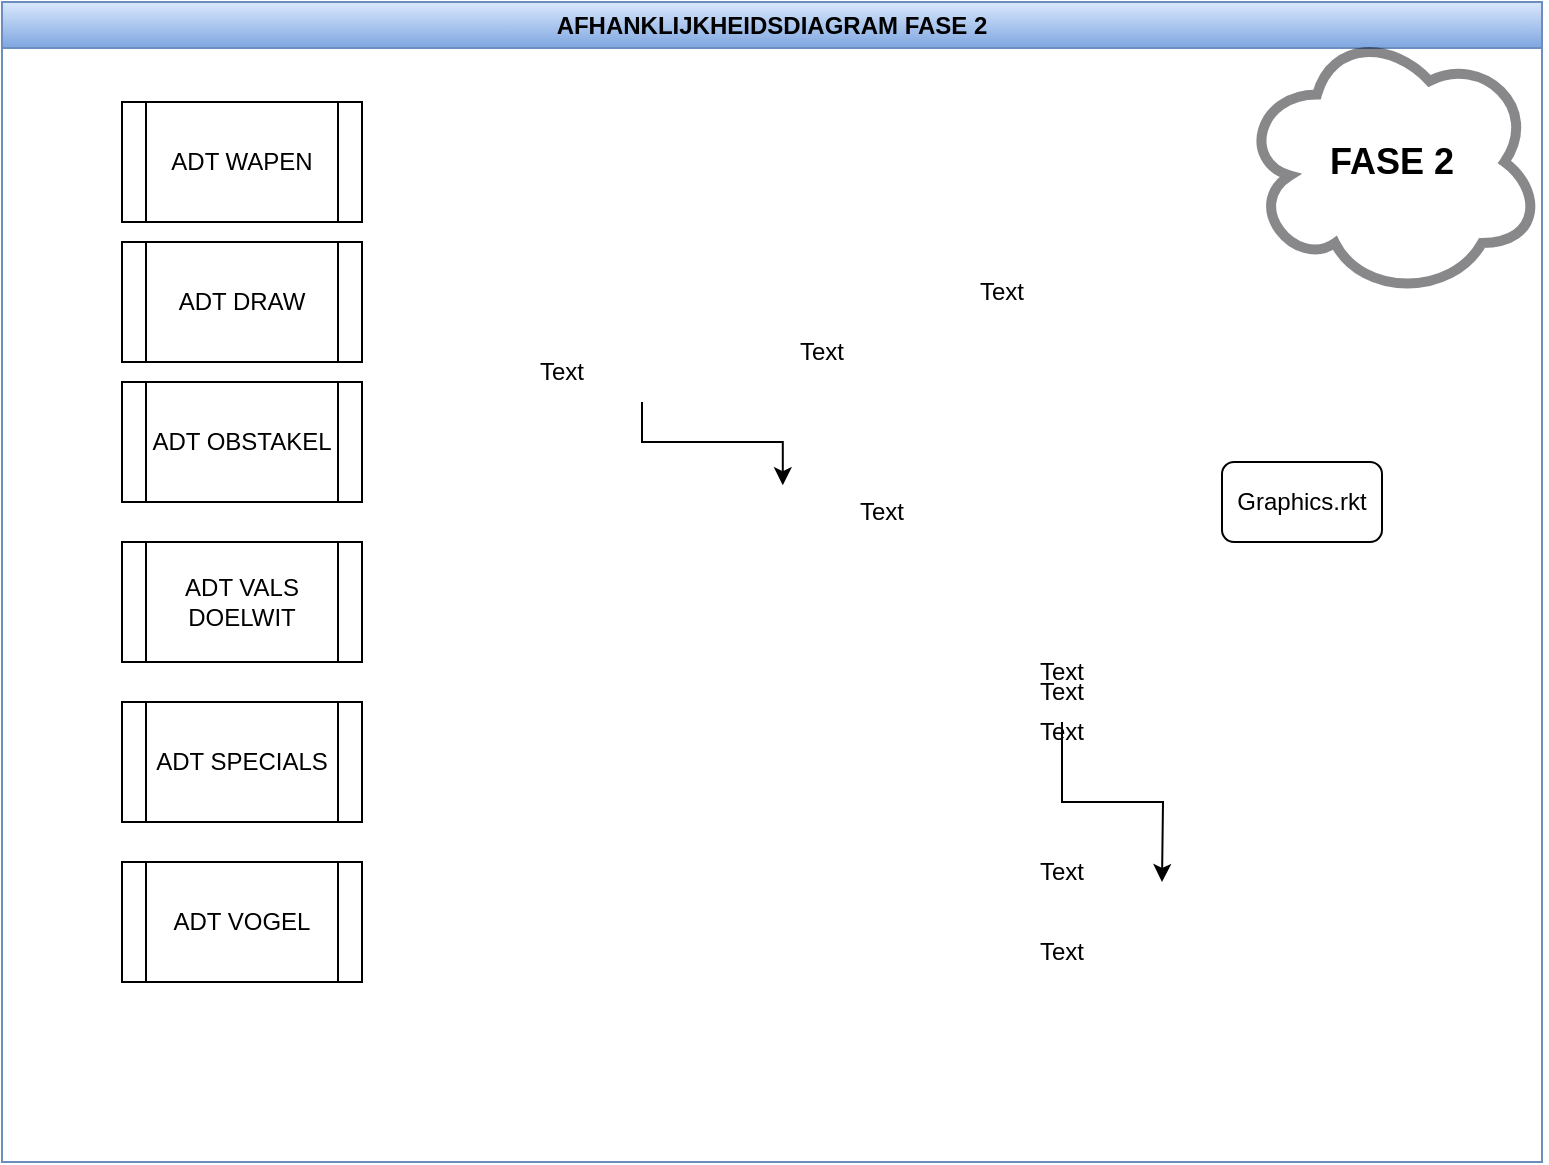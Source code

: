<mxfile version="22.1.11" type="github" pages="2">
  <diagram name="Pagina-1" id="3VgwT4d1sN5d7LAZcnyk">
    <mxGraphModel dx="1249" dy="535" grid="1" gridSize="10" guides="1" tooltips="1" connect="1" arrows="1" fold="1" page="1" pageScale="1" pageWidth="827" pageHeight="1169" math="0" shadow="0">
      <root>
        <mxCell id="0" />
        <mxCell id="1" parent="0" />
        <mxCell id="8IUrwJQtf-y_JQxDcR_B-1" value="AFHANKLIJKHEIDSDIAGRAM FASE 2" style="swimlane;whiteSpace=wrap;html=1;fillColor=#dae8fc;strokeColor=#6c8ebf;gradientColor=#7ea6e0;" parent="1" vertex="1">
          <mxGeometry x="40" y="10" width="770" height="580" as="geometry" />
        </mxCell>
        <mxCell id="8IUrwJQtf-y_JQxDcR_B-10" value="Text" style="text;html=1;strokeColor=none;fillColor=none;align=center;verticalAlign=middle;whiteSpace=wrap;rounded=0;" parent="8IUrwJQtf-y_JQxDcR_B-1" vertex="1">
          <mxGeometry x="420" y="130" width="160" height="30" as="geometry" />
        </mxCell>
        <mxCell id="8IUrwJQtf-y_JQxDcR_B-9" value="Text" style="text;html=1;strokeColor=none;fillColor=none;align=center;verticalAlign=middle;whiteSpace=wrap;rounded=0;" parent="8IUrwJQtf-y_JQxDcR_B-1" vertex="1">
          <mxGeometry x="360" y="240" width="160" height="30" as="geometry" />
        </mxCell>
        <mxCell id="8IUrwJQtf-y_JQxDcR_B-8" value="Text" style="text;html=1;strokeColor=none;fillColor=none;align=center;verticalAlign=middle;whiteSpace=wrap;rounded=0;" parent="8IUrwJQtf-y_JQxDcR_B-1" vertex="1">
          <mxGeometry x="450" y="460" width="160" height="30" as="geometry" />
        </mxCell>
        <mxCell id="8IUrwJQtf-y_JQxDcR_B-7" value="Text" style="text;html=1;strokeColor=none;fillColor=none;align=center;verticalAlign=middle;whiteSpace=wrap;rounded=0;" parent="8IUrwJQtf-y_JQxDcR_B-1" vertex="1">
          <mxGeometry x="200" y="170" width="160" height="30" as="geometry" />
        </mxCell>
        <mxCell id="GFIdeqC6Oi3o4RP8gwn8-1" style="edgeStyle=orthogonalEdgeStyle;rounded=0;orthogonalLoop=1;jettySize=auto;html=1;exitX=0.5;exitY=1;exitDx=0;exitDy=0;" parent="8IUrwJQtf-y_JQxDcR_B-1" source="8IUrwJQtf-y_JQxDcR_B-6" edge="1">
          <mxGeometry relative="1" as="geometry">
            <mxPoint x="580" y="440" as="targetPoint" />
          </mxGeometry>
        </mxCell>
        <mxCell id="8IUrwJQtf-y_JQxDcR_B-6" value="Text" style="text;html=1;strokeColor=none;fillColor=none;align=center;verticalAlign=middle;whiteSpace=wrap;rounded=0;" parent="8IUrwJQtf-y_JQxDcR_B-1" vertex="1">
          <mxGeometry x="450" y="330" width="160" height="30" as="geometry" />
        </mxCell>
        <mxCell id="8IUrwJQtf-y_JQxDcR_B-5" value="Text" style="text;html=1;strokeColor=none;fillColor=none;align=center;verticalAlign=middle;whiteSpace=wrap;rounded=0;" parent="8IUrwJQtf-y_JQxDcR_B-1" vertex="1">
          <mxGeometry x="330" y="160" width="160" height="30" as="geometry" />
        </mxCell>
        <mxCell id="8IUrwJQtf-y_JQxDcR_B-12" style="edgeStyle=orthogonalEdgeStyle;rounded=0;orthogonalLoop=1;jettySize=auto;html=1;exitX=0.75;exitY=1;exitDx=0;exitDy=0;entryX=0.19;entryY=0.053;entryDx=0;entryDy=0;entryPerimeter=0;" parent="8IUrwJQtf-y_JQxDcR_B-1" source="8IUrwJQtf-y_JQxDcR_B-7" target="8IUrwJQtf-y_JQxDcR_B-9" edge="1">
          <mxGeometry relative="1" as="geometry" />
        </mxCell>
        <mxCell id="TyI3Pae20dIUahggGtqJ-1" value="ADT WAPEN" style="shape=process;whiteSpace=wrap;html=1;backgroundOutline=1;" parent="8IUrwJQtf-y_JQxDcR_B-1" vertex="1">
          <mxGeometry x="60" y="50" width="120" height="60" as="geometry" />
        </mxCell>
        <mxCell id="TyI3Pae20dIUahggGtqJ-3" value="ADT DRAW" style="shape=process;whiteSpace=wrap;html=1;backgroundOutline=1;" parent="8IUrwJQtf-y_JQxDcR_B-1" vertex="1">
          <mxGeometry x="60" y="120" width="120" height="60" as="geometry" />
        </mxCell>
        <mxCell id="TyI3Pae20dIUahggGtqJ-4" value="Graphics.rkt" style="rounded=1;whiteSpace=wrap;html=1;" parent="8IUrwJQtf-y_JQxDcR_B-1" vertex="1">
          <mxGeometry x="610" y="230" width="80" height="40" as="geometry" />
        </mxCell>
        <mxCell id="8IUrwJQtf-y_JQxDcR_B-4" value="Text" style="text;html=1;strokeColor=none;fillColor=none;align=center;verticalAlign=middle;whiteSpace=wrap;rounded=0;" parent="8IUrwJQtf-y_JQxDcR_B-1" vertex="1">
          <mxGeometry x="495" y="410" width="70" height="50" as="geometry" />
        </mxCell>
        <mxCell id="TyI3Pae20dIUahggGtqJ-6" value="ADT VALS DOELWIT" style="shape=process;whiteSpace=wrap;html=1;backgroundOutline=1;" parent="8IUrwJQtf-y_JQxDcR_B-1" vertex="1">
          <mxGeometry x="60" y="270" width="120" height="60" as="geometry" />
        </mxCell>
        <mxCell id="TyI3Pae20dIUahggGtqJ-7" value="ADT SPECIALS" style="shape=process;whiteSpace=wrap;html=1;backgroundOutline=1;" parent="8IUrwJQtf-y_JQxDcR_B-1" vertex="1">
          <mxGeometry x="60" y="350" width="120" height="60" as="geometry" />
        </mxCell>
        <mxCell id="TyI3Pae20dIUahggGtqJ-10" value="&lt;h2&gt;FASE 2&lt;/h2&gt;" style="ellipse;shape=cloud;whiteSpace=wrap;html=1;opacity=50;strokeWidth=5;strokeColor=#131316;gradientColor=none;fillColor=none;" parent="8IUrwJQtf-y_JQxDcR_B-1" vertex="1">
          <mxGeometry x="620" y="12.5" width="150" height="135" as="geometry" />
        </mxCell>
        <mxCell id="TyI3Pae20dIUahggGtqJ-2" value="ADT VOGEL" style="shape=process;whiteSpace=wrap;html=1;backgroundOutline=1;" parent="8IUrwJQtf-y_JQxDcR_B-1" vertex="1">
          <mxGeometry x="60" y="430" width="120" height="60" as="geometry" />
        </mxCell>
        <mxCell id="8IUrwJQtf-y_JQxDcR_B-3" value="Text" style="text;html=1;strokeColor=none;fillColor=none;align=center;verticalAlign=middle;whiteSpace=wrap;rounded=0;" parent="8IUrwJQtf-y_JQxDcR_B-1" vertex="1">
          <mxGeometry x="450" y="350" width="160" height="30" as="geometry" />
        </mxCell>
        <mxCell id="8IUrwJQtf-y_JQxDcR_B-2" value="Text" style="text;html=1;strokeColor=none;fillColor=none;align=center;verticalAlign=middle;whiteSpace=wrap;rounded=0;" parent="8IUrwJQtf-y_JQxDcR_B-1" vertex="1">
          <mxGeometry x="450" y="320" width="160" height="30" as="geometry" />
        </mxCell>
        <mxCell id="TyI3Pae20dIUahggGtqJ-5" value="ADT OBSTAKEL" style="shape=process;whiteSpace=wrap;html=1;backgroundOutline=1;" parent="1" vertex="1">
          <mxGeometry x="100" y="200" width="120" height="60" as="geometry" />
        </mxCell>
      </root>
    </mxGraphModel>
  </diagram>
  <diagram id="1qsficzL-adU_HedxZPo" name="Pagina-2">
    <mxGraphModel dx="1009" dy="623" grid="1" gridSize="10" guides="1" tooltips="1" connect="1" arrows="1" fold="1" page="1" pageScale="1" pageWidth="827" pageHeight="1169" math="0" shadow="0">
      <root>
        <mxCell id="0" />
        <mxCell id="1" parent="0" />
      </root>
    </mxGraphModel>
  </diagram>
</mxfile>
